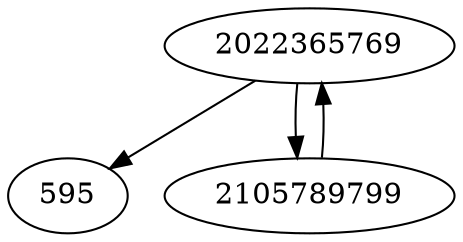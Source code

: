 strict digraph  {
2022365769;
595;
2105789799;
2022365769 -> 2105789799;
2022365769 -> 595;
2105789799 -> 2022365769;
}
